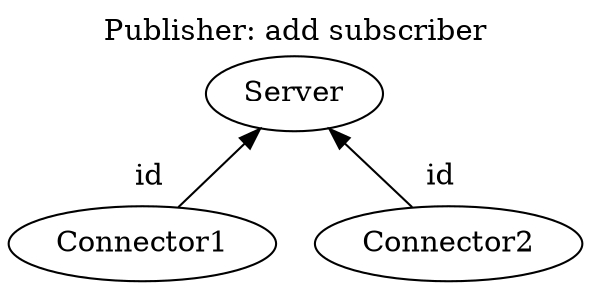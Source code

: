 digraph Publisher
{
  labelloc="t";
  label="Publisher: add subscriber";
  Server -> Connector1 [headlabel="id",dir=back,labelangle=90,labeldistance=2];
  Server -> Connector2 [dir=back,labelangle=-90,labeldistance=2,headlabel="id"];
}
